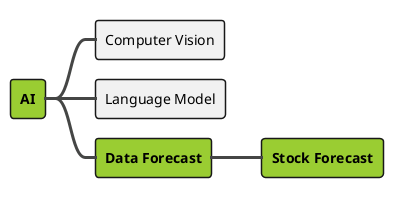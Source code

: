 @startmindmap

!theme toy
Skinparam sequenceArrowThickness 3
skinparam ParticipantPadding 7
skinparam BoxPadding 10
skinparam actorStyle awesome
skinparam LegendBorderThickness 3
skinparam backgroundColor transparent

*[#yellowgreen] **AI**
** Computer Vision
** Language Model
**[#yellowgreen] **Data Forecast**
***[#yellowgreen] **Stock Forecast**
@endmindmap